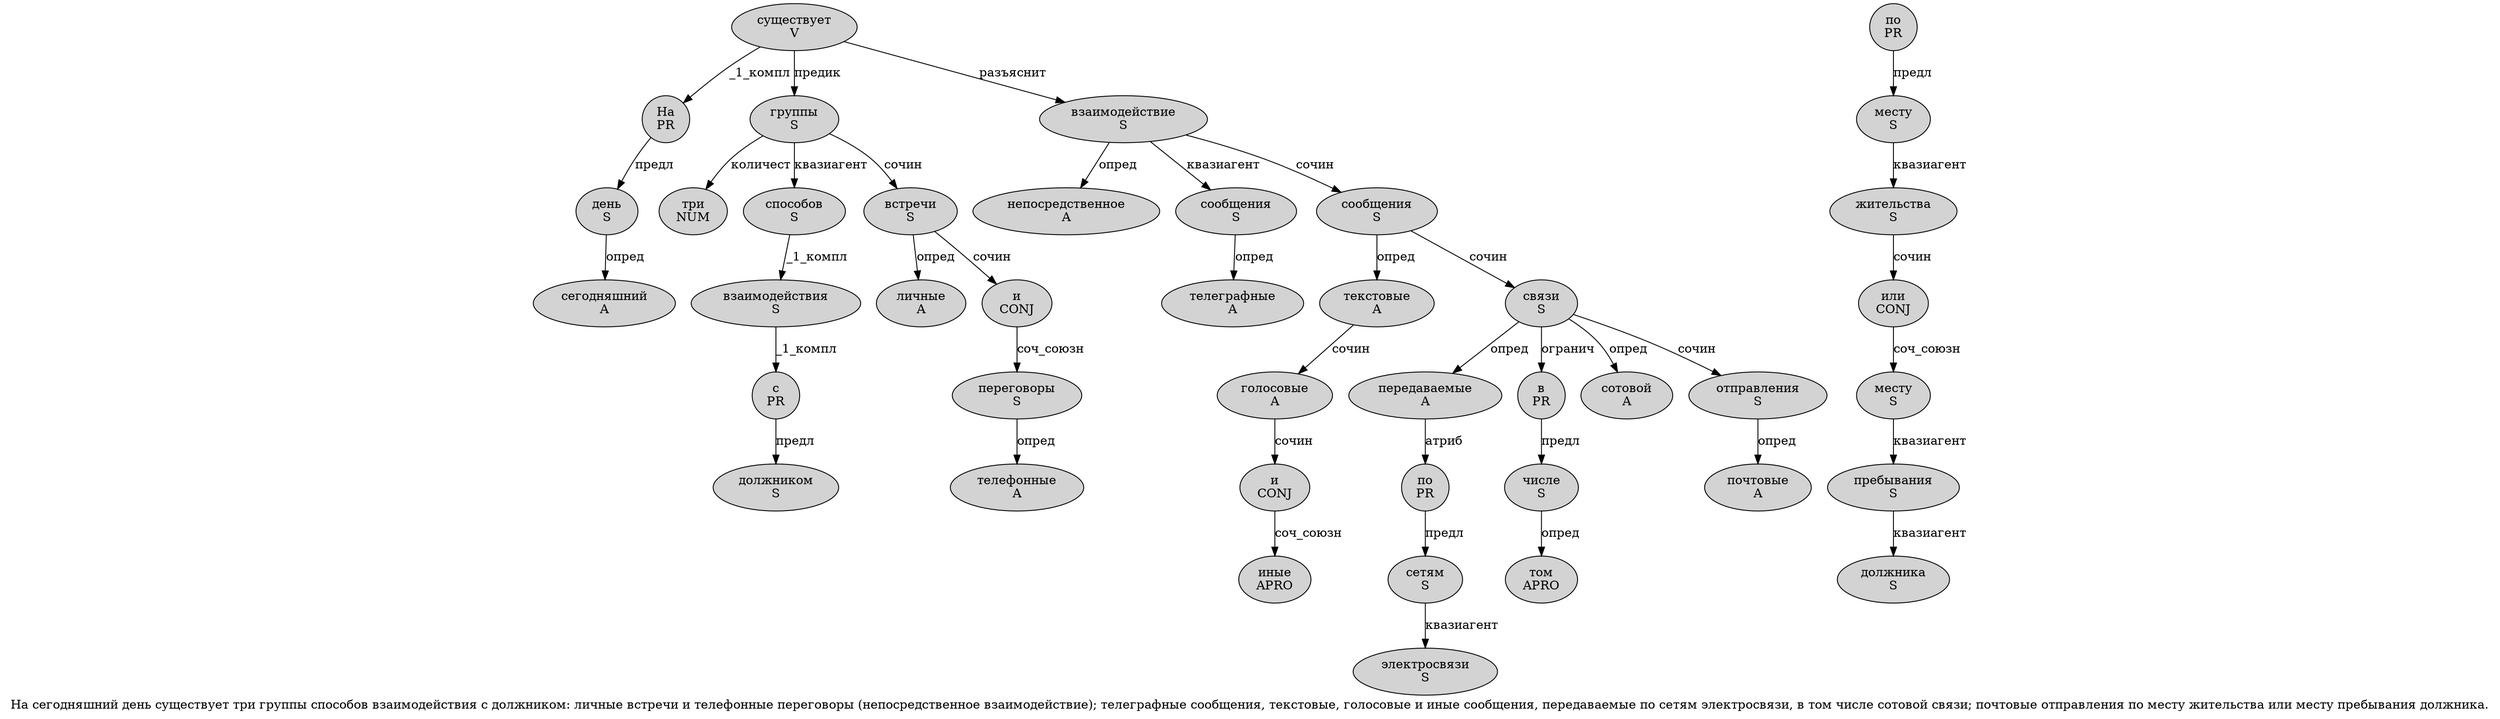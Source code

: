 digraph SENTENCE_125 {
	graph [label="На сегодняшний день существует три группы способов взаимодействия с должником: личные встречи и телефонные переговоры (непосредственное взаимодействие); телеграфные сообщения, текстовые, голосовые и иные сообщения, передаваемые по сетям электросвязи, в том числе сотовой связи; почтовые отправления по месту жительства или месту пребывания должника."]
	node [style=filled]
		0 [label="На
PR" color="" fillcolor=lightgray penwidth=1 shape=ellipse]
		1 [label="сегодняшний
A" color="" fillcolor=lightgray penwidth=1 shape=ellipse]
		2 [label="день
S" color="" fillcolor=lightgray penwidth=1 shape=ellipse]
		3 [label="существует
V" color="" fillcolor=lightgray penwidth=1 shape=ellipse]
		4 [label="три
NUM" color="" fillcolor=lightgray penwidth=1 shape=ellipse]
		5 [label="группы
S" color="" fillcolor=lightgray penwidth=1 shape=ellipse]
		6 [label="способов
S" color="" fillcolor=lightgray penwidth=1 shape=ellipse]
		7 [label="взаимодействия
S" color="" fillcolor=lightgray penwidth=1 shape=ellipse]
		8 [label="с
PR" color="" fillcolor=lightgray penwidth=1 shape=ellipse]
		9 [label="должником
S" color="" fillcolor=lightgray penwidth=1 shape=ellipse]
		11 [label="личные
A" color="" fillcolor=lightgray penwidth=1 shape=ellipse]
		12 [label="встречи
S" color="" fillcolor=lightgray penwidth=1 shape=ellipse]
		13 [label="и
CONJ" color="" fillcolor=lightgray penwidth=1 shape=ellipse]
		14 [label="телефонные
A" color="" fillcolor=lightgray penwidth=1 shape=ellipse]
		15 [label="переговоры
S" color="" fillcolor=lightgray penwidth=1 shape=ellipse]
		17 [label="непосредственное
A" color="" fillcolor=lightgray penwidth=1 shape=ellipse]
		18 [label="взаимодействие
S" color="" fillcolor=lightgray penwidth=1 shape=ellipse]
		21 [label="телеграфные
A" color="" fillcolor=lightgray penwidth=1 shape=ellipse]
		22 [label="сообщения
S" color="" fillcolor=lightgray penwidth=1 shape=ellipse]
		24 [label="текстовые
A" color="" fillcolor=lightgray penwidth=1 shape=ellipse]
		26 [label="голосовые
A" color="" fillcolor=lightgray penwidth=1 shape=ellipse]
		27 [label="и
CONJ" color="" fillcolor=lightgray penwidth=1 shape=ellipse]
		28 [label="иные
APRO" color="" fillcolor=lightgray penwidth=1 shape=ellipse]
		29 [label="сообщения
S" color="" fillcolor=lightgray penwidth=1 shape=ellipse]
		31 [label="передаваемые
A" color="" fillcolor=lightgray penwidth=1 shape=ellipse]
		32 [label="по
PR" color="" fillcolor=lightgray penwidth=1 shape=ellipse]
		33 [label="сетям
S" color="" fillcolor=lightgray penwidth=1 shape=ellipse]
		34 [label="электросвязи
S" color="" fillcolor=lightgray penwidth=1 shape=ellipse]
		36 [label="в
PR" color="" fillcolor=lightgray penwidth=1 shape=ellipse]
		37 [label="том
APRO" color="" fillcolor=lightgray penwidth=1 shape=ellipse]
		38 [label="числе
S" color="" fillcolor=lightgray penwidth=1 shape=ellipse]
		39 [label="сотовой
A" color="" fillcolor=lightgray penwidth=1 shape=ellipse]
		40 [label="связи
S" color="" fillcolor=lightgray penwidth=1 shape=ellipse]
		42 [label="почтовые
A" color="" fillcolor=lightgray penwidth=1 shape=ellipse]
		43 [label="отправления
S" color="" fillcolor=lightgray penwidth=1 shape=ellipse]
		44 [label="по
PR" color="" fillcolor=lightgray penwidth=1 shape=ellipse]
		45 [label="месту
S" color="" fillcolor=lightgray penwidth=1 shape=ellipse]
		46 [label="жительства
S" color="" fillcolor=lightgray penwidth=1 shape=ellipse]
		47 [label="или
CONJ" color="" fillcolor=lightgray penwidth=1 shape=ellipse]
		48 [label="месту
S" color="" fillcolor=lightgray penwidth=1 shape=ellipse]
		49 [label="пребывания
S" color="" fillcolor=lightgray penwidth=1 shape=ellipse]
		50 [label="должника
S" color="" fillcolor=lightgray penwidth=1 shape=ellipse]
			49 -> 50 [label="квазиагент"]
			24 -> 26 [label="сочин"]
			26 -> 27 [label="сочин"]
			33 -> 34 [label="квазиагент"]
			31 -> 32 [label="атриб"]
			18 -> 17 [label="опред"]
			18 -> 22 [label="квазиагент"]
			18 -> 29 [label="сочин"]
			44 -> 45 [label="предл"]
			27 -> 28 [label="соч_союзн"]
			36 -> 38 [label="предл"]
			45 -> 46 [label="квазиагент"]
			15 -> 14 [label="опред"]
			47 -> 48 [label="соч_союзн"]
			29 -> 24 [label="опред"]
			29 -> 40 [label="сочин"]
			38 -> 37 [label="опред"]
			3 -> 0 [label="_1_компл"]
			3 -> 5 [label="предик"]
			3 -> 18 [label="разъяснит"]
			2 -> 1 [label="опред"]
			0 -> 2 [label="предл"]
			40 -> 31 [label="опред"]
			40 -> 36 [label="огранич"]
			40 -> 39 [label="опред"]
			40 -> 43 [label="сочин"]
			13 -> 15 [label="соч_союзн"]
			48 -> 49 [label="квазиагент"]
			43 -> 42 [label="опред"]
			32 -> 33 [label="предл"]
			5 -> 4 [label="количест"]
			5 -> 6 [label="квазиагент"]
			5 -> 12 [label="сочин"]
			6 -> 7 [label="_1_компл"]
			46 -> 47 [label="сочин"]
			12 -> 11 [label="опред"]
			12 -> 13 [label="сочин"]
			8 -> 9 [label="предл"]
			22 -> 21 [label="опред"]
			7 -> 8 [label="_1_компл"]
}